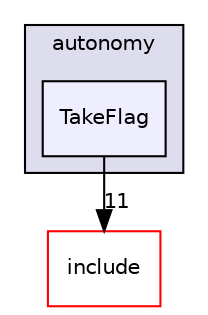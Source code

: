 digraph "/root/scrimmage/scrimmage/src/plugins/autonomy/TakeFlag" {
  compound=true
  node [ fontsize="10", fontname="Helvetica"];
  edge [ labelfontsize="10", labelfontname="Helvetica"];
  subgraph clusterdir_9a5cd39d655c6343ef9bc0ff48b9632e {
    graph [ bgcolor="#ddddee", pencolor="black", label="autonomy" fontname="Helvetica", fontsize="10", URL="dir_9a5cd39d655c6343ef9bc0ff48b9632e.html"]
  dir_55e6e66842540b28fc78293d9b97a64e [shape=box, label="TakeFlag", style="filled", fillcolor="#eeeeff", pencolor="black", URL="dir_55e6e66842540b28fc78293d9b97a64e.html"];
  }
  dir_d44c64559bbebec7f509842c48db8b23 [shape=box label="include" fillcolor="white" style="filled" color="red" URL="dir_d44c64559bbebec7f509842c48db8b23.html"];
  dir_55e6e66842540b28fc78293d9b97a64e->dir_d44c64559bbebec7f509842c48db8b23 [headlabel="11", labeldistance=1.5 headhref="dir_000189_000004.html"];
}
